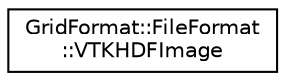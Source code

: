 digraph "Graphical Class Hierarchy"
{
 // LATEX_PDF_SIZE
  edge [fontname="Helvetica",fontsize="10",labelfontname="Helvetica",labelfontsize="10"];
  node [fontname="Helvetica",fontsize="10",shape=record];
  rankdir="LR";
  Node0 [label="GridFormat::FileFormat\l::VTKHDFImage",height=0.2,width=0.4,color="black", fillcolor="white", style="filled",URL="$structGridFormat_1_1FileFormat_1_1VTKHDFImage.html",tooltip="Selector for the vtk-hdf file format for image grids. For more information, see here."];
}
